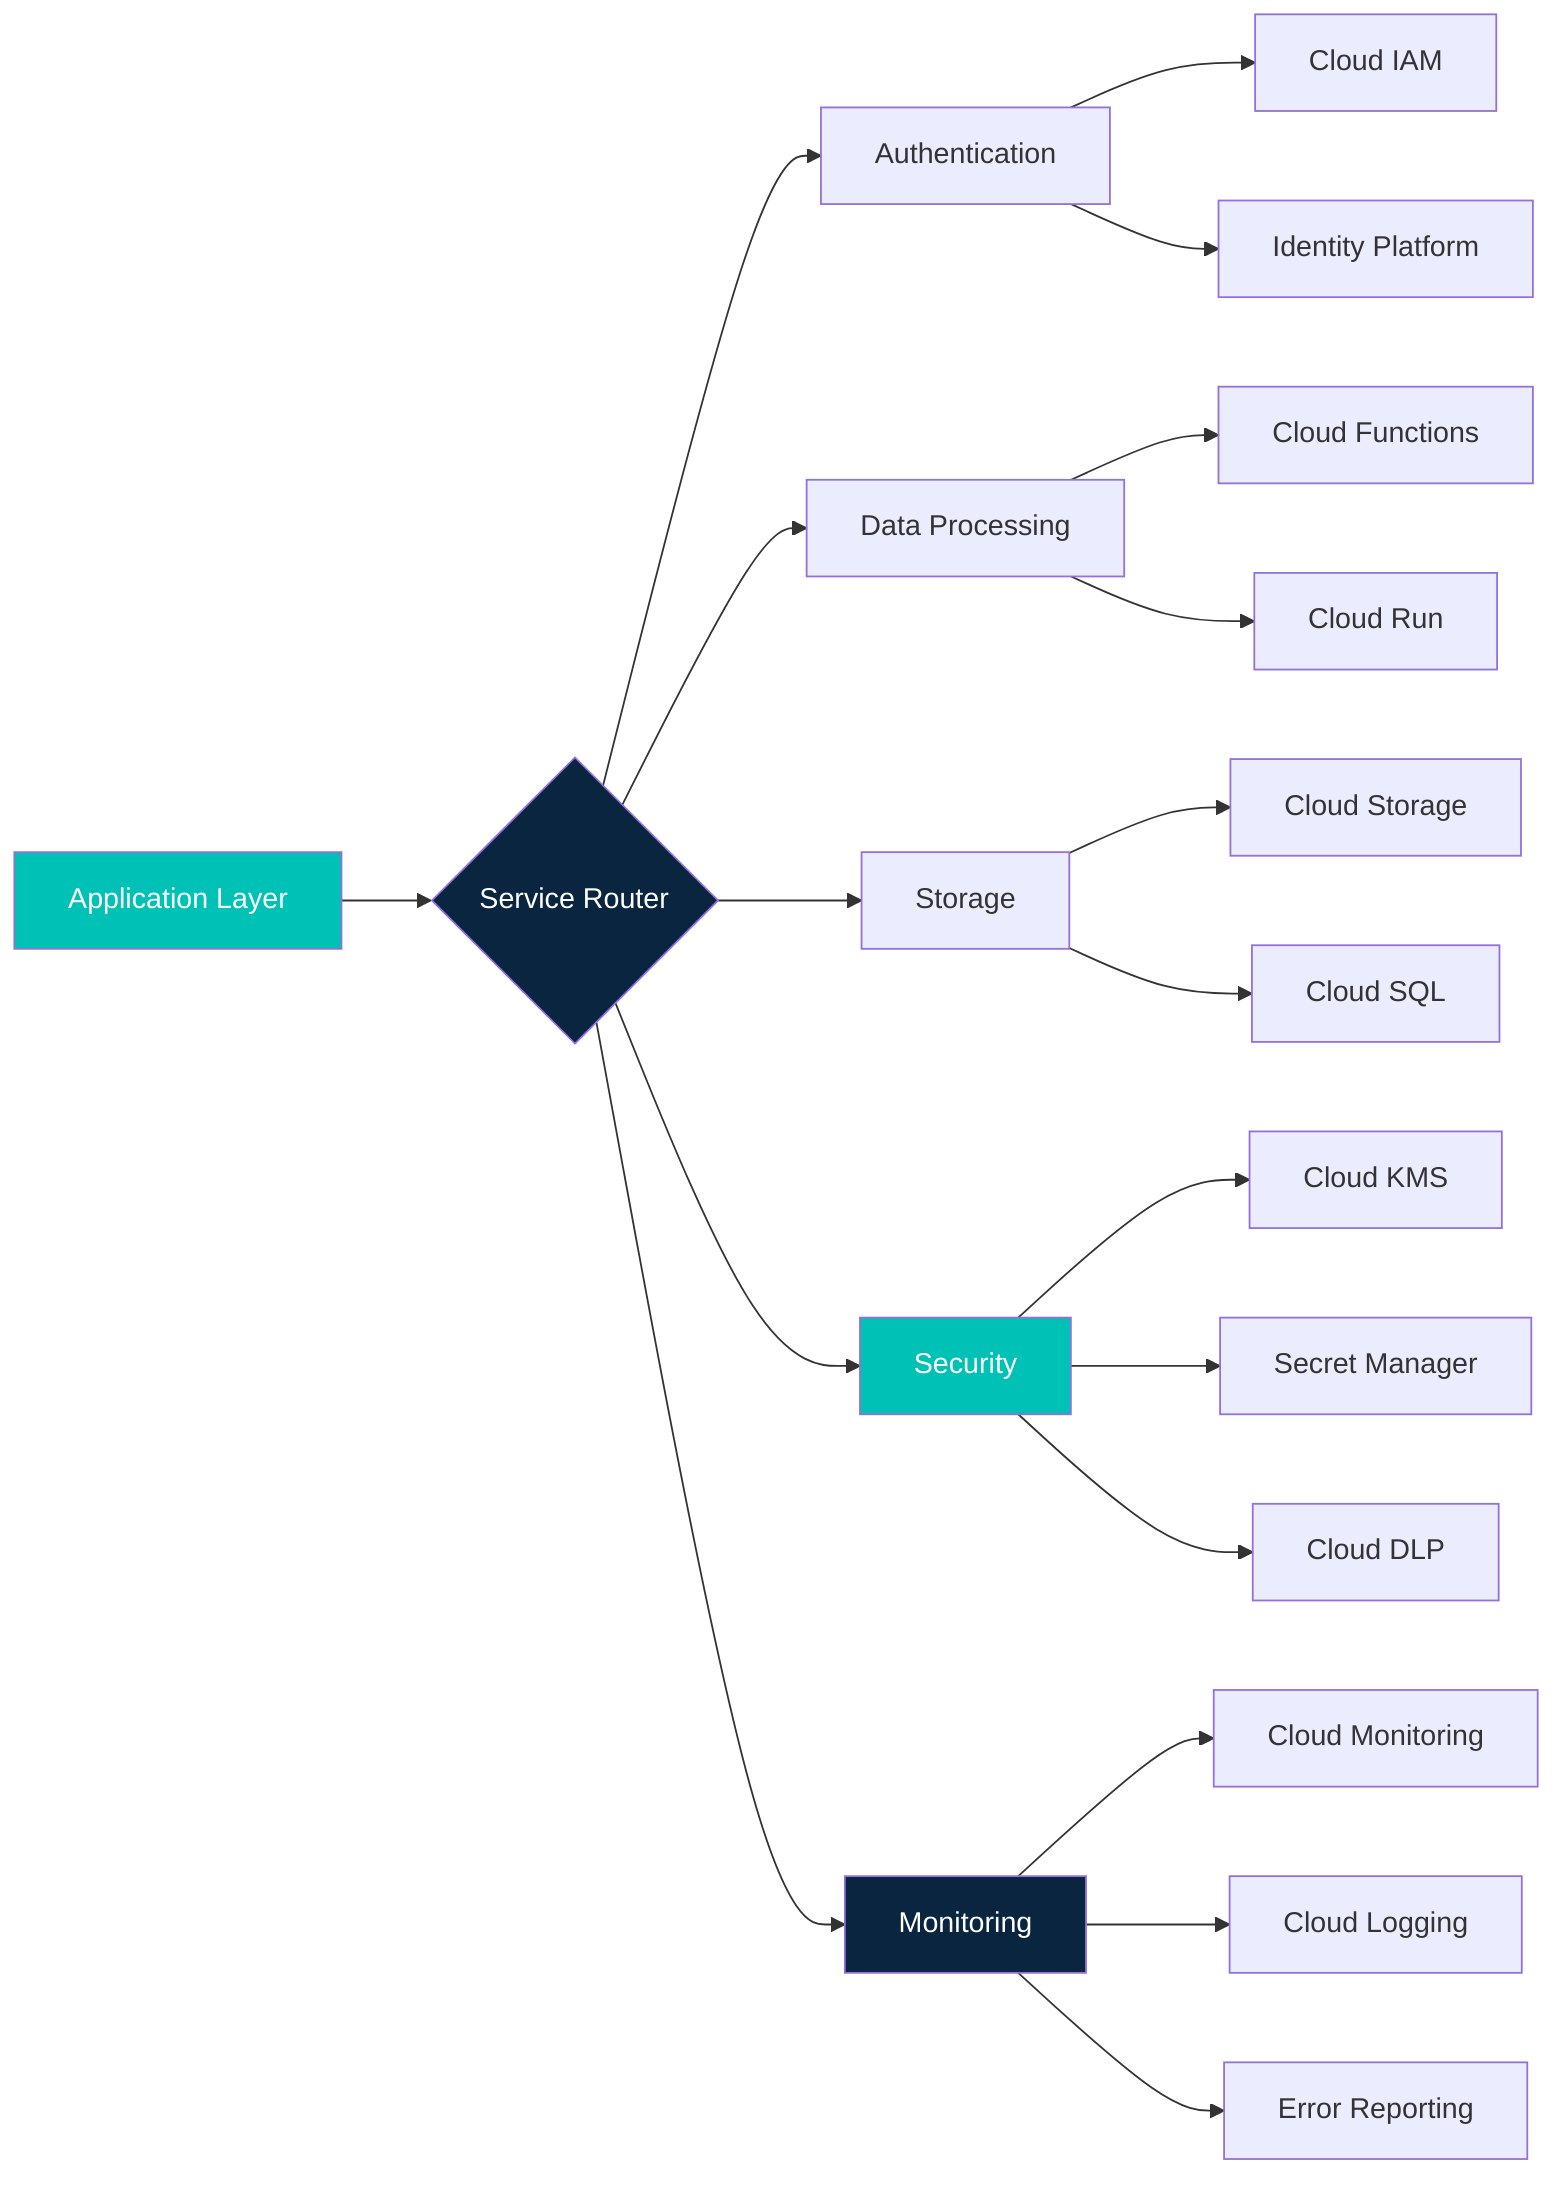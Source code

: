 flowchart LR
    A[Application Layer] --> B{Service Router}
    
    B --> C[Authentication]
    C --> D[Cloud IAM]
    C --> E[Identity Platform]
    
    B --> F[Data Processing]
    F --> G[Cloud Functions]
    F --> H[Cloud Run]
    
    B --> I[Storage]
    I --> J[Cloud Storage]
    I --> K[Cloud SQL]
    
    B --> L[Security]
    L --> M[Cloud KMS]
    L --> N[Secret Manager]
    L --> O[Cloud DLP]
    
    B --> P[Monitoring]
    P --> Q[Cloud Monitoring]
    P --> R[Cloud Logging]
    P --> S[Error Reporting]
    
    style A fill:#00C1B5,color:white
    style B fill:#0A2540,color:white
    style L fill:#00C1B5,color:white
    style P fill:#0A2540,color:white